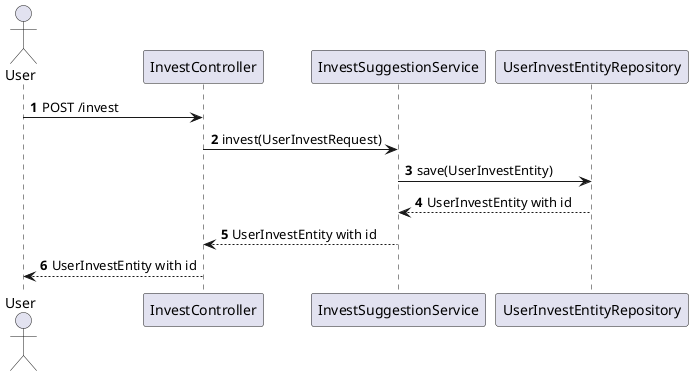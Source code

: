@startuml
autonumber

actor User as user
participant InvestController as investController
participant InvestSuggestionService as investSuggestionService
participant UserInvestEntityRepository as userInvestRepo

user->investController: POST /invest
investController->investSuggestionService: invest(UserInvestRequest)

investSuggestionService->userInvestRepo: save(UserInvestEntity)
userInvestRepo-->investSuggestionService: UserInvestEntity with id

investSuggestionService-->investController: UserInvestEntity with id
investController-->user: UserInvestEntity with id
@enduml
